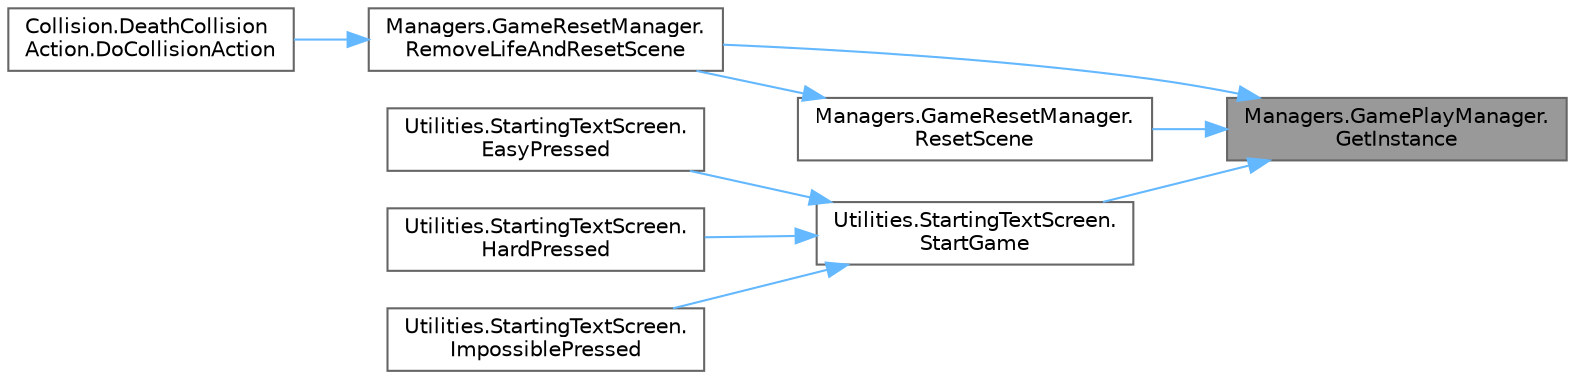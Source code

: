 digraph "Managers.GamePlayManager.GetInstance"
{
 // LATEX_PDF_SIZE
  bgcolor="transparent";
  edge [fontname=Helvetica,fontsize=10,labelfontname=Helvetica,labelfontsize=10];
  node [fontname=Helvetica,fontsize=10,shape=box,height=0.2,width=0.4];
  rankdir="RL";
  Node1 [label="Managers.GamePlayManager.\lGetInstance",height=0.2,width=0.4,color="gray40", fillcolor="grey60", style="filled", fontcolor="black",tooltip="Returns the Singleton instance of GamePlayManager."];
  Node1 -> Node2 [dir="back",color="steelblue1",style="solid"];
  Node2 [label="Managers.GameResetManager.\lRemoveLifeAndResetScene",height=0.2,width=0.4,color="grey40", fillcolor="white", style="filled",URL="$class_managers_1_1_game_reset_manager.html#a41fc068af42ae846d0c396cbfd91ea6b",tooltip="Resets the scene if still lives left else the game has ended so update the GamePlayManager and loads ..."];
  Node2 -> Node3 [dir="back",color="steelblue1",style="solid"];
  Node3 [label="Collision.DeathCollision\lAction.DoCollisionAction",height=0.2,width=0.4,color="grey40", fillcolor="white", style="filled",URL="$class_collision_1_1_death_collision_action.html#aad077cbbf80f2ecd43020f832bcef7f3",tooltip="This action interacts directly with the GameResetManager tp reduce a life."];
  Node1 -> Node4 [dir="back",color="steelblue1",style="solid"];
  Node4 [label="Managers.GameResetManager.\lResetScene",height=0.2,width=0.4,color="grey40", fillcolor="white", style="filled",URL="$class_managers_1_1_game_reset_manager.html#a9d718417ac8c7e73f41e2ee021b3d0fd",tooltip="Resets the scene and removes a life from the GamePlayManager."];
  Node4 -> Node2 [dir="back",color="steelblue1",style="solid"];
  Node1 -> Node5 [dir="back",color="steelblue1",style="solid"];
  Node5 [label="Utilities.StartingTextScreen.\lStartGame",height=0.2,width=0.4,color="grey40", fillcolor="white", style="filled",URL="$class_utilities_1_1_starting_text_screen.html#a702eb747bc6a497eb01263a8de074fe4",tooltip=" "];
  Node5 -> Node6 [dir="back",color="steelblue1",style="solid"];
  Node6 [label="Utilities.StartingTextScreen.\lEasyPressed",height=0.2,width=0.4,color="grey40", fillcolor="white", style="filled",URL="$class_utilities_1_1_starting_text_screen.html#adf5495a7967c20c739dcd37a60a5c95e",tooltip=" "];
  Node5 -> Node7 [dir="back",color="steelblue1",style="solid"];
  Node7 [label="Utilities.StartingTextScreen.\lHardPressed",height=0.2,width=0.4,color="grey40", fillcolor="white", style="filled",URL="$class_utilities_1_1_starting_text_screen.html#a8b980ce71361be1e05183a500e44b039",tooltip=" "];
  Node5 -> Node8 [dir="back",color="steelblue1",style="solid"];
  Node8 [label="Utilities.StartingTextScreen.\lImpossiblePressed",height=0.2,width=0.4,color="grey40", fillcolor="white", style="filled",URL="$class_utilities_1_1_starting_text_screen.html#a7966382b0186922bd6e545d2b186c67b",tooltip=" "];
}
